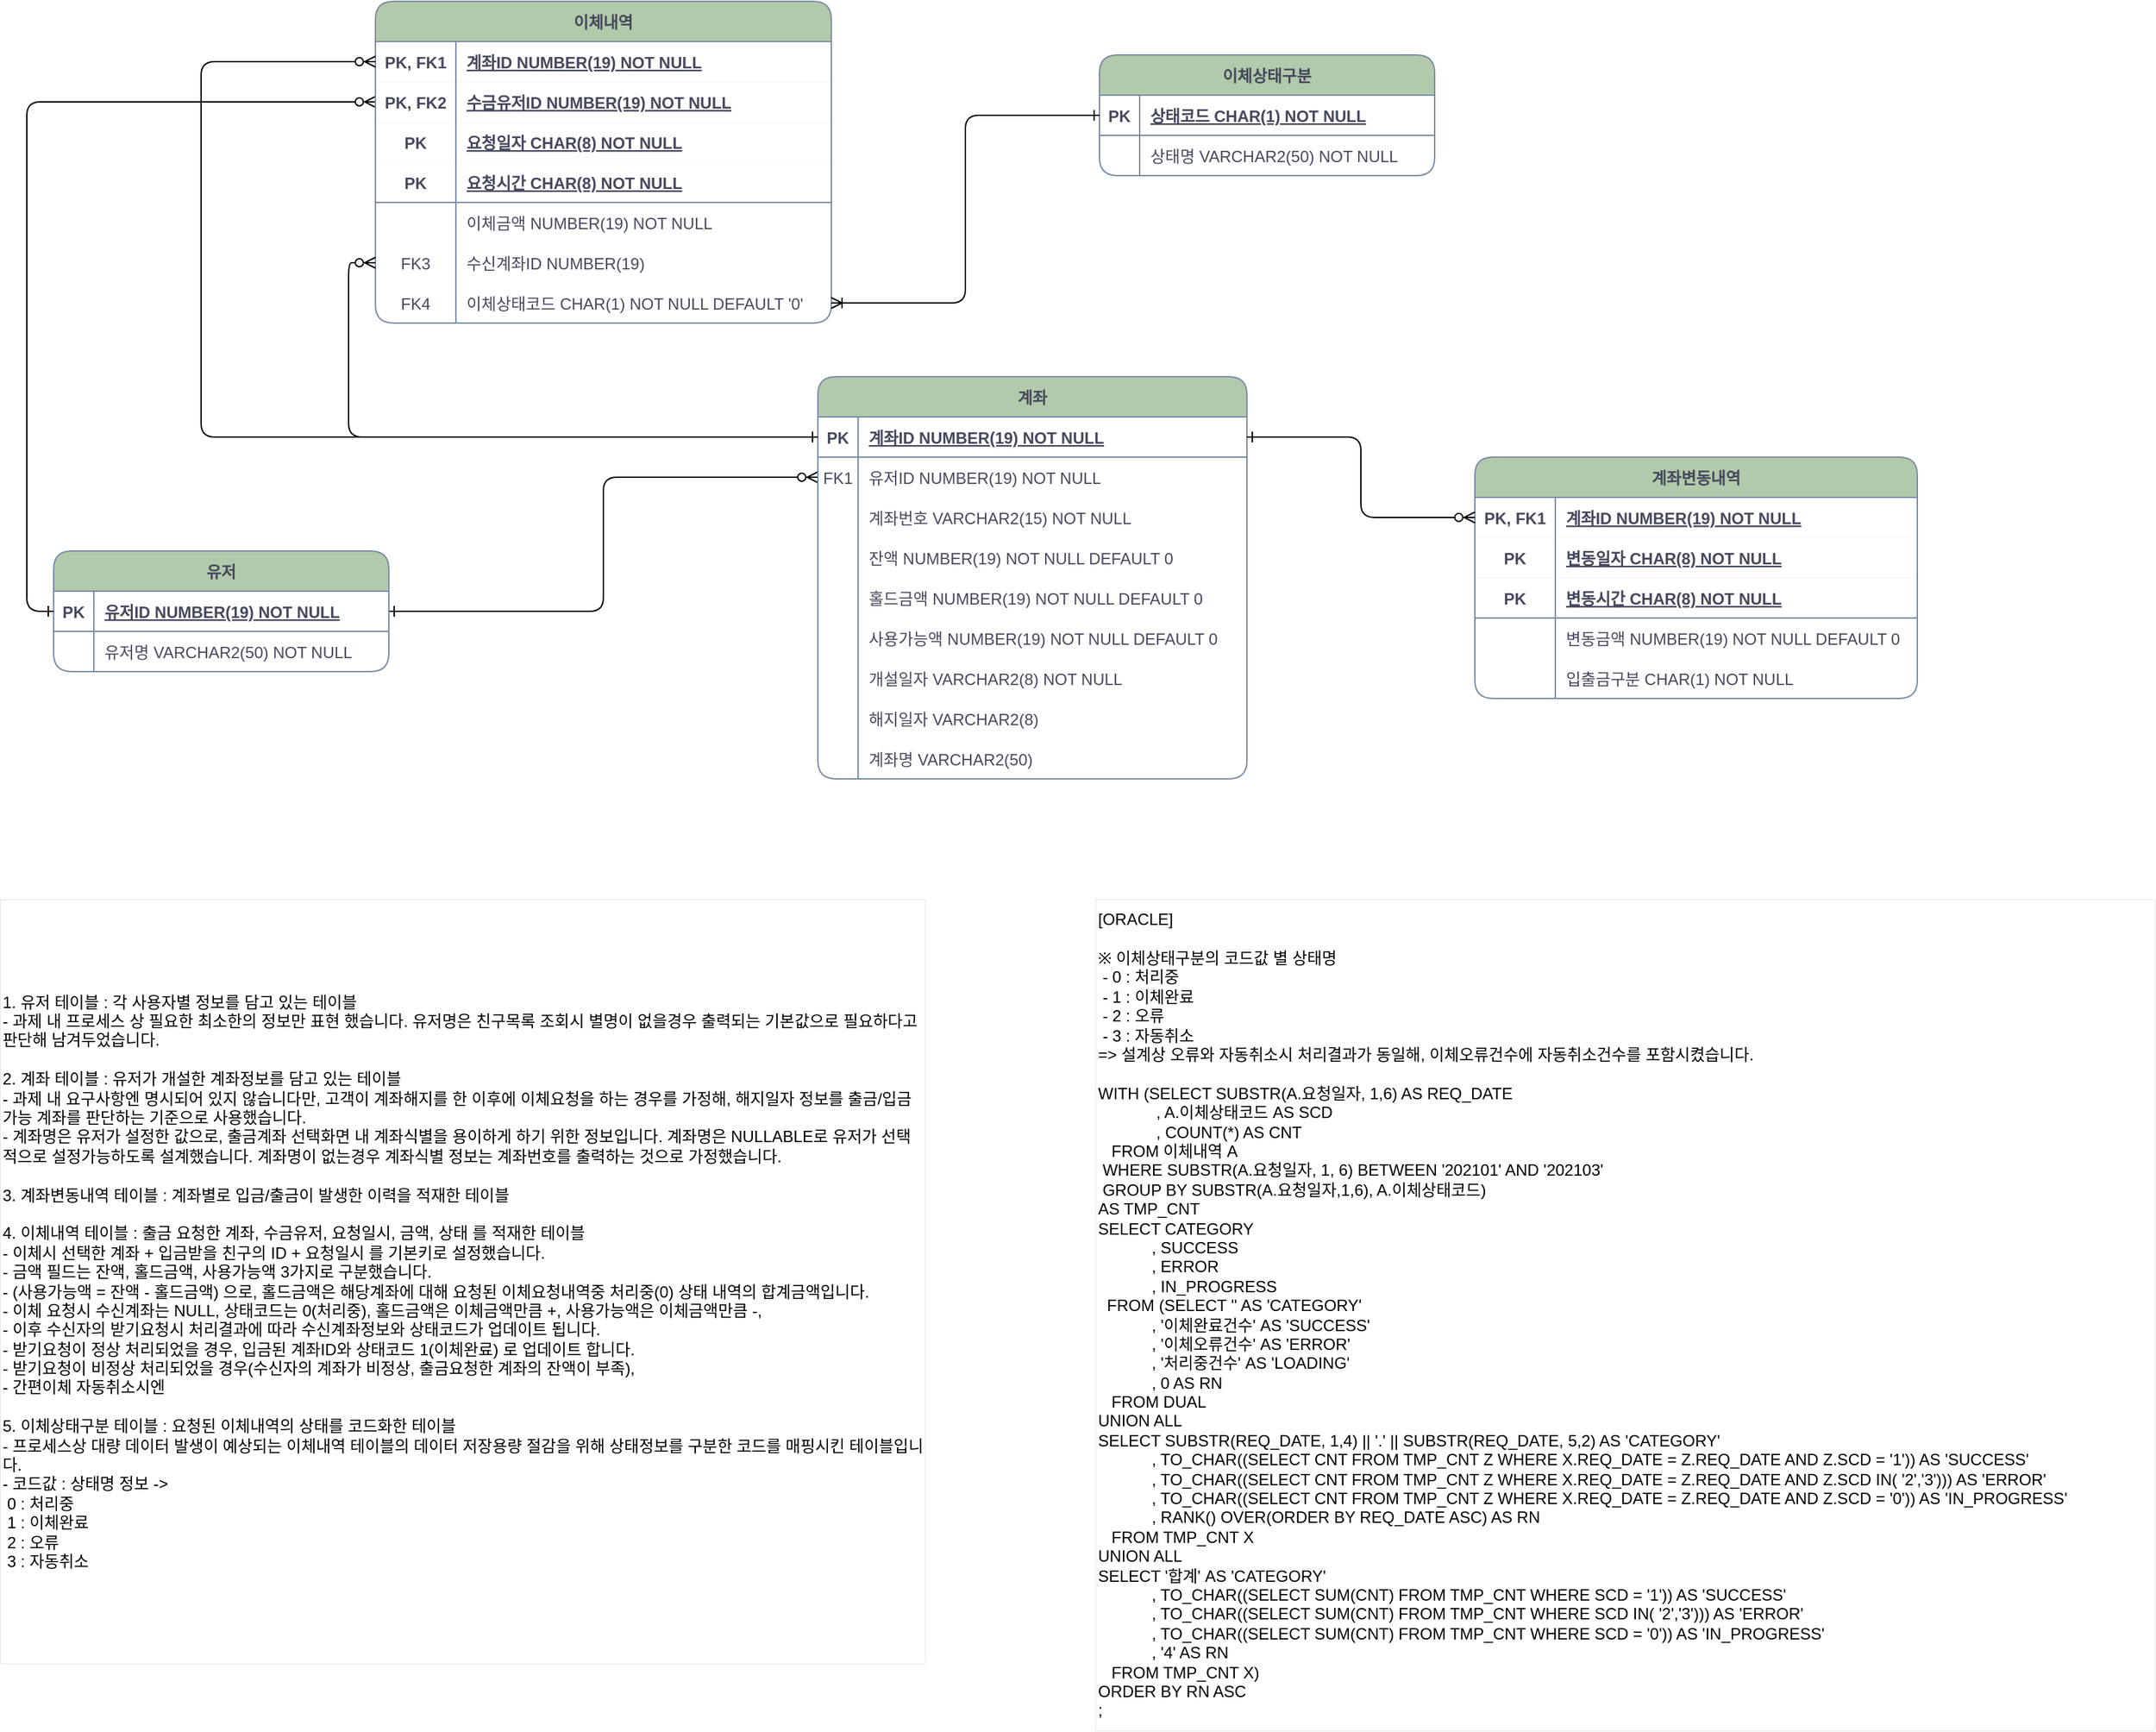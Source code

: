 <mxfile version="20.3.2" type="github">
  <diagram id="fa3uKgDcAQ5vD3YcXZxg" name="페이지-1">
    <mxGraphModel dx="2713" dy="935" grid="1" gridSize="10" guides="1" tooltips="1" connect="1" arrows="1" fold="1" page="1" pageScale="1" pageWidth="827" pageHeight="1169" math="0" shadow="0">
      <root>
        <mxCell id="0" />
        <mxCell id="1" parent="0" />
        <mxCell id="uAIWlrGeU-sTlZR1kj93-1" value="" style="edgeStyle=orthogonalEdgeStyle;endArrow=ERzeroToMany;startArrow=ERone;endFill=1;startFill=0;strokeColor=#000000;fontColor=#46495D;rounded=1;" edge="1" parent="1" source="uAIWlrGeU-sTlZR1kj93-45" target="uAIWlrGeU-sTlZR1kj93-7">
          <mxGeometry width="100" height="100" relative="1" as="geometry">
            <mxPoint x="340" y="720" as="sourcePoint" />
            <mxPoint x="440" y="620" as="targetPoint" />
          </mxGeometry>
        </mxCell>
        <mxCell id="uAIWlrGeU-sTlZR1kj93-2" value="" style="edgeStyle=entityRelationEdgeStyle;endArrow=ERone;startArrow=ERone;endFill=0;startFill=0;strokeColor=none;fontColor=#46495D;rounded=1;entryX=0;entryY=0.5;entryDx=0;entryDy=0;exitX=0;exitY=0.5;exitDx=0;exitDy=0;" edge="1" parent="1" source="uAIWlrGeU-sTlZR1kj93-45" target="uAIWlrGeU-sTlZR1kj93-26">
          <mxGeometry width="100" height="100" relative="1" as="geometry">
            <mxPoint x="400" y="180" as="sourcePoint" />
            <mxPoint x="460" y="205" as="targetPoint" />
          </mxGeometry>
        </mxCell>
        <mxCell id="uAIWlrGeU-sTlZR1kj93-3" value="계좌" style="shape=table;startSize=30;container=1;collapsible=1;childLayout=tableLayout;fixedRows=1;rowLines=0;fontStyle=1;align=center;resizeLast=1;fillColor=#B2C9AB;strokeColor=#788AA3;fontColor=#46495D;rounded=1;" vertex="1" parent="1">
          <mxGeometry x="-170" y="330" width="320" height="300" as="geometry" />
        </mxCell>
        <mxCell id="uAIWlrGeU-sTlZR1kj93-4" value="" style="shape=partialRectangle;collapsible=0;dropTarget=0;pointerEvents=0;fillColor=none;points=[[0,0.5],[1,0.5]];portConstraint=eastwest;top=0;left=0;right=0;bottom=1;strokeColor=#788AA3;fontColor=#46495D;rounded=1;" vertex="1" parent="uAIWlrGeU-sTlZR1kj93-3">
          <mxGeometry y="30" width="320" height="30" as="geometry" />
        </mxCell>
        <mxCell id="uAIWlrGeU-sTlZR1kj93-5" value="PK" style="shape=partialRectangle;overflow=hidden;connectable=0;fillColor=none;top=0;left=0;bottom=0;right=0;fontStyle=1;strokeColor=#788AA3;fontColor=#46495D;rounded=1;" vertex="1" parent="uAIWlrGeU-sTlZR1kj93-4">
          <mxGeometry width="30" height="30" as="geometry">
            <mxRectangle width="30" height="30" as="alternateBounds" />
          </mxGeometry>
        </mxCell>
        <mxCell id="uAIWlrGeU-sTlZR1kj93-6" value="계좌ID NUMBER(19) NOT NULL " style="shape=partialRectangle;overflow=hidden;connectable=0;fillColor=none;top=0;left=0;bottom=0;right=0;align=left;spacingLeft=6;fontStyle=5;strokeColor=#788AA3;fontColor=#46495D;rounded=1;" vertex="1" parent="uAIWlrGeU-sTlZR1kj93-4">
          <mxGeometry x="30" width="290" height="30" as="geometry">
            <mxRectangle width="290" height="30" as="alternateBounds" />
          </mxGeometry>
        </mxCell>
        <mxCell id="uAIWlrGeU-sTlZR1kj93-7" value="" style="shape=partialRectangle;collapsible=0;dropTarget=0;pointerEvents=0;fillColor=none;points=[[0,0.5],[1,0.5]];portConstraint=eastwest;top=0;left=0;right=0;bottom=0;strokeColor=#788AA3;fontColor=#46495D;rounded=1;" vertex="1" parent="uAIWlrGeU-sTlZR1kj93-3">
          <mxGeometry y="60" width="320" height="30" as="geometry" />
        </mxCell>
        <mxCell id="uAIWlrGeU-sTlZR1kj93-8" value="FK1" style="shape=partialRectangle;overflow=hidden;connectable=0;fillColor=none;top=0;left=0;bottom=0;right=0;strokeColor=#788AA3;fontColor=#46495D;rounded=1;" vertex="1" parent="uAIWlrGeU-sTlZR1kj93-7">
          <mxGeometry width="30" height="30" as="geometry">
            <mxRectangle width="30" height="30" as="alternateBounds" />
          </mxGeometry>
        </mxCell>
        <mxCell id="uAIWlrGeU-sTlZR1kj93-9" value="유저ID NUMBER(19) NOT NULL" style="shape=partialRectangle;overflow=hidden;connectable=0;fillColor=none;top=0;left=0;bottom=0;right=0;align=left;spacingLeft=6;strokeColor=#788AA3;fontColor=#46495D;rounded=1;" vertex="1" parent="uAIWlrGeU-sTlZR1kj93-7">
          <mxGeometry x="30" width="290" height="30" as="geometry">
            <mxRectangle width="290" height="30" as="alternateBounds" />
          </mxGeometry>
        </mxCell>
        <mxCell id="uAIWlrGeU-sTlZR1kj93-10" value="" style="shape=partialRectangle;collapsible=0;dropTarget=0;pointerEvents=0;fillColor=none;points=[[0,0.5],[1,0.5]];portConstraint=eastwest;top=0;left=0;right=0;bottom=0;strokeColor=#788AA3;fontColor=#46495D;rounded=1;" vertex="1" parent="uAIWlrGeU-sTlZR1kj93-3">
          <mxGeometry y="90" width="320" height="30" as="geometry" />
        </mxCell>
        <mxCell id="uAIWlrGeU-sTlZR1kj93-11" value="" style="shape=partialRectangle;overflow=hidden;connectable=0;fillColor=none;top=0;left=0;bottom=0;right=0;strokeColor=#788AA3;fontColor=#46495D;rounded=1;" vertex="1" parent="uAIWlrGeU-sTlZR1kj93-10">
          <mxGeometry width="30" height="30" as="geometry">
            <mxRectangle width="30" height="30" as="alternateBounds" />
          </mxGeometry>
        </mxCell>
        <mxCell id="uAIWlrGeU-sTlZR1kj93-12" value="계좌번호 VARCHAR2(15) NOT NULL" style="shape=partialRectangle;overflow=hidden;connectable=0;fillColor=none;top=0;left=0;bottom=0;right=0;align=left;spacingLeft=6;strokeColor=#788AA3;fontColor=#46495D;rounded=1;" vertex="1" parent="uAIWlrGeU-sTlZR1kj93-10">
          <mxGeometry x="30" width="290" height="30" as="geometry">
            <mxRectangle width="290" height="30" as="alternateBounds" />
          </mxGeometry>
        </mxCell>
        <mxCell id="uAIWlrGeU-sTlZR1kj93-13" value="" style="shape=partialRectangle;collapsible=0;dropTarget=0;pointerEvents=0;fillColor=none;points=[[0,0.5],[1,0.5]];portConstraint=eastwest;top=0;left=0;right=0;bottom=0;strokeColor=#788AA3;fontColor=#46495D;rounded=1;" vertex="1" parent="uAIWlrGeU-sTlZR1kj93-3">
          <mxGeometry y="120" width="320" height="30" as="geometry" />
        </mxCell>
        <mxCell id="uAIWlrGeU-sTlZR1kj93-14" value="" style="shape=partialRectangle;overflow=hidden;connectable=0;fillColor=none;top=0;left=0;bottom=0;right=0;strokeColor=#788AA3;fontColor=#46495D;rounded=1;" vertex="1" parent="uAIWlrGeU-sTlZR1kj93-13">
          <mxGeometry width="30" height="30" as="geometry">
            <mxRectangle width="30" height="30" as="alternateBounds" />
          </mxGeometry>
        </mxCell>
        <mxCell id="uAIWlrGeU-sTlZR1kj93-15" value="잔액 NUMBER(19) NOT NULL DEFAULT 0" style="shape=partialRectangle;overflow=hidden;connectable=0;fillColor=none;top=0;left=0;bottom=0;right=0;align=left;spacingLeft=6;strokeColor=#788AA3;fontColor=#46495D;rounded=1;" vertex="1" parent="uAIWlrGeU-sTlZR1kj93-13">
          <mxGeometry x="30" width="290" height="30" as="geometry">
            <mxRectangle width="290" height="30" as="alternateBounds" />
          </mxGeometry>
        </mxCell>
        <mxCell id="uAIWlrGeU-sTlZR1kj93-128" value="" style="shape=partialRectangle;collapsible=0;dropTarget=0;pointerEvents=0;fillColor=none;points=[[0,0.5],[1,0.5]];portConstraint=eastwest;top=0;left=0;right=0;bottom=0;strokeColor=#788AA3;fontColor=#46495D;rounded=1;" vertex="1" parent="uAIWlrGeU-sTlZR1kj93-3">
          <mxGeometry y="150" width="320" height="30" as="geometry" />
        </mxCell>
        <mxCell id="uAIWlrGeU-sTlZR1kj93-129" value="" style="shape=partialRectangle;overflow=hidden;connectable=0;fillColor=none;top=0;left=0;bottom=0;right=0;strokeColor=#788AA3;fontColor=#46495D;rounded=1;" vertex="1" parent="uAIWlrGeU-sTlZR1kj93-128">
          <mxGeometry width="30" height="30" as="geometry">
            <mxRectangle width="30" height="30" as="alternateBounds" />
          </mxGeometry>
        </mxCell>
        <mxCell id="uAIWlrGeU-sTlZR1kj93-130" value="홀드금액 NUMBER(19) NOT NULL DEFAULT 0" style="shape=partialRectangle;overflow=hidden;connectable=0;fillColor=none;top=0;left=0;bottom=0;right=0;align=left;spacingLeft=6;strokeColor=#788AA3;fontColor=#46495D;rounded=1;" vertex="1" parent="uAIWlrGeU-sTlZR1kj93-128">
          <mxGeometry x="30" width="290" height="30" as="geometry">
            <mxRectangle width="290" height="30" as="alternateBounds" />
          </mxGeometry>
        </mxCell>
        <mxCell id="uAIWlrGeU-sTlZR1kj93-131" value="" style="shape=partialRectangle;collapsible=0;dropTarget=0;pointerEvents=0;fillColor=none;points=[[0,0.5],[1,0.5]];portConstraint=eastwest;top=0;left=0;right=0;bottom=0;strokeColor=#788AA3;fontColor=#46495D;rounded=1;" vertex="1" parent="uAIWlrGeU-sTlZR1kj93-3">
          <mxGeometry y="180" width="320" height="30" as="geometry" />
        </mxCell>
        <mxCell id="uAIWlrGeU-sTlZR1kj93-132" value="" style="shape=partialRectangle;overflow=hidden;connectable=0;fillColor=none;top=0;left=0;bottom=0;right=0;strokeColor=#788AA3;fontColor=#46495D;rounded=1;" vertex="1" parent="uAIWlrGeU-sTlZR1kj93-131">
          <mxGeometry width="30" height="30" as="geometry">
            <mxRectangle width="30" height="30" as="alternateBounds" />
          </mxGeometry>
        </mxCell>
        <mxCell id="uAIWlrGeU-sTlZR1kj93-133" value="사용가능액 NUMBER(19) NOT NULL DEFAULT 0" style="shape=partialRectangle;overflow=hidden;connectable=0;fillColor=none;top=0;left=0;bottom=0;right=0;align=left;spacingLeft=6;strokeColor=#788AA3;fontColor=#46495D;rounded=1;" vertex="1" parent="uAIWlrGeU-sTlZR1kj93-131">
          <mxGeometry x="30" width="290" height="30" as="geometry">
            <mxRectangle width="290" height="30" as="alternateBounds" />
          </mxGeometry>
        </mxCell>
        <mxCell id="uAIWlrGeU-sTlZR1kj93-16" value="" style="shape=partialRectangle;collapsible=0;dropTarget=0;pointerEvents=0;fillColor=none;points=[[0,0.5],[1,0.5]];portConstraint=eastwest;top=0;left=0;right=0;bottom=0;strokeColor=#788AA3;fontColor=#46495D;rounded=1;" vertex="1" parent="uAIWlrGeU-sTlZR1kj93-3">
          <mxGeometry y="210" width="320" height="30" as="geometry" />
        </mxCell>
        <mxCell id="uAIWlrGeU-sTlZR1kj93-17" value="" style="shape=partialRectangle;overflow=hidden;connectable=0;fillColor=none;top=0;left=0;bottom=0;right=0;strokeColor=#788AA3;fontColor=#46495D;rounded=1;" vertex="1" parent="uAIWlrGeU-sTlZR1kj93-16">
          <mxGeometry width="30" height="30" as="geometry">
            <mxRectangle width="30" height="30" as="alternateBounds" />
          </mxGeometry>
        </mxCell>
        <mxCell id="uAIWlrGeU-sTlZR1kj93-18" value="개설일자 VARCHAR2(8) NOT NULL" style="shape=partialRectangle;overflow=hidden;connectable=0;fillColor=none;top=0;left=0;bottom=0;right=0;align=left;spacingLeft=6;strokeColor=#788AA3;fontColor=#46495D;rounded=1;" vertex="1" parent="uAIWlrGeU-sTlZR1kj93-16">
          <mxGeometry x="30" width="290" height="30" as="geometry">
            <mxRectangle width="290" height="30" as="alternateBounds" />
          </mxGeometry>
        </mxCell>
        <mxCell id="uAIWlrGeU-sTlZR1kj93-19" value="" style="shape=partialRectangle;collapsible=0;dropTarget=0;pointerEvents=0;fillColor=none;points=[[0,0.5],[1,0.5]];portConstraint=eastwest;top=0;left=0;right=0;bottom=0;strokeColor=#788AA3;fontColor=#46495D;rounded=1;" vertex="1" parent="uAIWlrGeU-sTlZR1kj93-3">
          <mxGeometry y="240" width="320" height="30" as="geometry" />
        </mxCell>
        <mxCell id="uAIWlrGeU-sTlZR1kj93-20" value="" style="shape=partialRectangle;overflow=hidden;connectable=0;fillColor=none;top=0;left=0;bottom=0;right=0;strokeColor=#788AA3;fontColor=#46495D;rounded=1;" vertex="1" parent="uAIWlrGeU-sTlZR1kj93-19">
          <mxGeometry width="30" height="30" as="geometry">
            <mxRectangle width="30" height="30" as="alternateBounds" />
          </mxGeometry>
        </mxCell>
        <mxCell id="uAIWlrGeU-sTlZR1kj93-21" value="해지일자 VARCHAR2(8)" style="shape=partialRectangle;overflow=hidden;connectable=0;fillColor=none;top=0;left=0;bottom=0;right=0;align=left;spacingLeft=6;strokeColor=#788AA3;fontColor=#46495D;rounded=1;" vertex="1" parent="uAIWlrGeU-sTlZR1kj93-19">
          <mxGeometry x="30" width="290" height="30" as="geometry">
            <mxRectangle width="290" height="30" as="alternateBounds" />
          </mxGeometry>
        </mxCell>
        <mxCell id="uAIWlrGeU-sTlZR1kj93-22" value="" style="shape=partialRectangle;collapsible=0;dropTarget=0;pointerEvents=0;fillColor=none;points=[[0,0.5],[1,0.5]];portConstraint=eastwest;top=0;left=0;right=0;bottom=0;strokeColor=#788AA3;fontColor=#46495D;rounded=1;" vertex="1" parent="uAIWlrGeU-sTlZR1kj93-3">
          <mxGeometry y="270" width="320" height="30" as="geometry" />
        </mxCell>
        <mxCell id="uAIWlrGeU-sTlZR1kj93-23" value="" style="shape=partialRectangle;overflow=hidden;connectable=0;fillColor=none;top=0;left=0;bottom=0;right=0;strokeColor=#788AA3;fontColor=#46495D;rounded=1;" vertex="1" parent="uAIWlrGeU-sTlZR1kj93-22">
          <mxGeometry width="30" height="30" as="geometry">
            <mxRectangle width="30" height="30" as="alternateBounds" />
          </mxGeometry>
        </mxCell>
        <mxCell id="uAIWlrGeU-sTlZR1kj93-24" value="계좌명 VARCHAR2(50)" style="shape=partialRectangle;overflow=hidden;connectable=0;fillColor=none;top=0;left=0;bottom=0;right=0;align=left;spacingLeft=6;strokeColor=#788AA3;fontColor=#46495D;rounded=1;" vertex="1" parent="uAIWlrGeU-sTlZR1kj93-22">
          <mxGeometry x="30" width="290" height="30" as="geometry">
            <mxRectangle width="290" height="30" as="alternateBounds" />
          </mxGeometry>
        </mxCell>
        <mxCell id="uAIWlrGeU-sTlZR1kj93-44" value="유저" style="shape=table;startSize=30;container=1;collapsible=1;childLayout=tableLayout;fixedRows=1;rowLines=0;fontStyle=1;align=center;resizeLast=1;fillColor=#B2C9AB;strokeColor=#788AA3;fontColor=#46495D;rounded=1;" vertex="1" parent="1">
          <mxGeometry x="-740" y="460" width="250" height="90" as="geometry" />
        </mxCell>
        <mxCell id="uAIWlrGeU-sTlZR1kj93-45" value="" style="shape=partialRectangle;collapsible=0;dropTarget=0;pointerEvents=0;fillColor=none;points=[[0,0.5],[1,0.5]];portConstraint=eastwest;top=0;left=0;right=0;bottom=1;strokeColor=#788AA3;fontColor=#46495D;rounded=1;" vertex="1" parent="uAIWlrGeU-sTlZR1kj93-44">
          <mxGeometry y="30" width="250" height="30" as="geometry" />
        </mxCell>
        <mxCell id="uAIWlrGeU-sTlZR1kj93-46" value="PK" style="shape=partialRectangle;overflow=hidden;connectable=0;fillColor=none;top=0;left=0;bottom=0;right=0;fontStyle=1;strokeColor=#788AA3;fontColor=#46495D;rounded=1;" vertex="1" parent="uAIWlrGeU-sTlZR1kj93-45">
          <mxGeometry width="30" height="30" as="geometry">
            <mxRectangle width="30" height="30" as="alternateBounds" />
          </mxGeometry>
        </mxCell>
        <mxCell id="uAIWlrGeU-sTlZR1kj93-47" value="유저ID NUMBER(19) NOT NULL " style="shape=partialRectangle;overflow=hidden;connectable=0;fillColor=none;top=0;left=0;bottom=0;right=0;align=left;spacingLeft=6;fontStyle=5;strokeColor=#788AA3;fontColor=#46495D;rounded=1;" vertex="1" parent="uAIWlrGeU-sTlZR1kj93-45">
          <mxGeometry x="30" width="220" height="30" as="geometry">
            <mxRectangle width="220" height="30" as="alternateBounds" />
          </mxGeometry>
        </mxCell>
        <mxCell id="uAIWlrGeU-sTlZR1kj93-48" value="" style="shape=partialRectangle;collapsible=0;dropTarget=0;pointerEvents=0;fillColor=none;points=[[0,0.5],[1,0.5]];portConstraint=eastwest;top=0;left=0;right=0;bottom=0;strokeColor=#788AA3;fontColor=#46495D;rounded=1;" vertex="1" parent="uAIWlrGeU-sTlZR1kj93-44">
          <mxGeometry y="60" width="250" height="30" as="geometry" />
        </mxCell>
        <mxCell id="uAIWlrGeU-sTlZR1kj93-49" value="" style="shape=partialRectangle;overflow=hidden;connectable=0;fillColor=none;top=0;left=0;bottom=0;right=0;strokeColor=#788AA3;fontColor=#46495D;rounded=1;" vertex="1" parent="uAIWlrGeU-sTlZR1kj93-48">
          <mxGeometry width="30" height="30" as="geometry">
            <mxRectangle width="30" height="30" as="alternateBounds" />
          </mxGeometry>
        </mxCell>
        <mxCell id="uAIWlrGeU-sTlZR1kj93-50" value="유저명 VARCHAR2(50) NOT NULL" style="shape=partialRectangle;overflow=hidden;connectable=0;fillColor=none;top=0;left=0;bottom=0;right=0;align=left;spacingLeft=6;strokeColor=#788AA3;fontColor=#46495D;rounded=1;" vertex="1" parent="uAIWlrGeU-sTlZR1kj93-48">
          <mxGeometry x="30" width="220" height="30" as="geometry">
            <mxRectangle width="220" height="30" as="alternateBounds" />
          </mxGeometry>
        </mxCell>
        <mxCell id="uAIWlrGeU-sTlZR1kj93-51" style="edgeStyle=orthogonalEdgeStyle;rounded=1;orthogonalLoop=1;jettySize=auto;html=1;exitX=0;exitY=0.5;exitDx=0;exitDy=0;entryX=0;entryY=0.5;entryDx=0;entryDy=0;fontSize=12;endArrow=ERzeroToMany;endFill=0;startArrow=ERone;startFill=0;strokeColor=#000000;" edge="1" parent="1" source="uAIWlrGeU-sTlZR1kj93-45" target="uAIWlrGeU-sTlZR1kj93-29">
          <mxGeometry relative="1" as="geometry" />
        </mxCell>
        <mxCell id="uAIWlrGeU-sTlZR1kj93-25" value="이체내역" style="shape=table;startSize=30;container=1;collapsible=1;childLayout=tableLayout;fixedRows=1;rowLines=0;fontStyle=1;align=center;resizeLast=1;fillColor=#B2C9AB;strokeColor=#788AA3;fontColor=#46495D;rounded=1;" vertex="1" parent="1">
          <mxGeometry x="-500" y="50" width="340" height="240" as="geometry" />
        </mxCell>
        <mxCell id="uAIWlrGeU-sTlZR1kj93-26" value="" style="shape=partialRectangle;collapsible=0;dropTarget=0;pointerEvents=0;fillColor=none;points=[[0,0.5],[1,0.5]];portConstraint=eastwest;top=0;left=0;right=0;bottom=1;strokeColor=#788AA3;fontColor=#46495D;rounded=1;strokeWidth=0;" vertex="1" parent="uAIWlrGeU-sTlZR1kj93-25">
          <mxGeometry y="30" width="340" height="30" as="geometry" />
        </mxCell>
        <mxCell id="uAIWlrGeU-sTlZR1kj93-27" value="PK, FK1" style="shape=partialRectangle;overflow=hidden;connectable=0;fillColor=none;top=0;left=0;bottom=0;right=0;fontStyle=1;strokeColor=#788AA3;fontColor=#46495D;rounded=1;" vertex="1" parent="uAIWlrGeU-sTlZR1kj93-26">
          <mxGeometry width="60" height="30" as="geometry">
            <mxRectangle width="60" height="30" as="alternateBounds" />
          </mxGeometry>
        </mxCell>
        <mxCell id="uAIWlrGeU-sTlZR1kj93-28" value="계좌ID NUMBER(19) NOT NULL" style="shape=partialRectangle;overflow=hidden;connectable=0;fillColor=none;top=0;left=0;bottom=0;right=0;align=left;spacingLeft=6;fontStyle=5;strokeColor=#788AA3;fontColor=#46495D;rounded=1;flipH=0;flipV=1;" vertex="1" parent="uAIWlrGeU-sTlZR1kj93-26">
          <mxGeometry x="60" width="280" height="30" as="geometry">
            <mxRectangle width="280" height="30" as="alternateBounds" />
          </mxGeometry>
        </mxCell>
        <mxCell id="uAIWlrGeU-sTlZR1kj93-29" value="" style="shape=partialRectangle;collapsible=0;dropTarget=0;pointerEvents=0;fillColor=none;points=[[0,0.5],[1,0.5]];portConstraint=eastwest;top=0;left=0;right=0;bottom=1;strokeColor=#788AA3;fontColor=#46495D;rounded=1;strokeWidth=0;" vertex="1" parent="uAIWlrGeU-sTlZR1kj93-25">
          <mxGeometry y="60" width="340" height="30" as="geometry" />
        </mxCell>
        <mxCell id="uAIWlrGeU-sTlZR1kj93-30" value="PK, FK2" style="shape=partialRectangle;overflow=hidden;connectable=0;fillColor=none;top=0;left=0;bottom=0;right=0;fontStyle=1;strokeColor=#788AA3;fontColor=#46495D;rounded=1;" vertex="1" parent="uAIWlrGeU-sTlZR1kj93-29">
          <mxGeometry width="60" height="30" as="geometry">
            <mxRectangle width="60" height="30" as="alternateBounds" />
          </mxGeometry>
        </mxCell>
        <mxCell id="uAIWlrGeU-sTlZR1kj93-31" value="수금유저ID NUMBER(19) NOT NULL" style="shape=partialRectangle;overflow=hidden;connectable=0;fillColor=none;top=0;left=0;bottom=0;right=0;align=left;spacingLeft=6;fontStyle=5;strokeColor=#788AA3;fontColor=#46495D;rounded=1;flipH=0;flipV=1;" vertex="1" parent="uAIWlrGeU-sTlZR1kj93-29">
          <mxGeometry x="60" width="280" height="30" as="geometry">
            <mxRectangle width="280" height="30" as="alternateBounds" />
          </mxGeometry>
        </mxCell>
        <mxCell id="uAIWlrGeU-sTlZR1kj93-32" value="" style="shape=partialRectangle;collapsible=0;dropTarget=0;pointerEvents=0;fillColor=none;points=[[0,0.5],[1,0.5]];portConstraint=eastwest;top=0;left=0;right=0;bottom=1;strokeColor=#788AA3;fontColor=#46495D;rounded=1;strokeWidth=0;" vertex="1" parent="uAIWlrGeU-sTlZR1kj93-25">
          <mxGeometry y="90" width="340" height="30" as="geometry" />
        </mxCell>
        <mxCell id="uAIWlrGeU-sTlZR1kj93-33" value="PK" style="shape=partialRectangle;overflow=hidden;connectable=0;fillColor=none;top=0;left=0;bottom=0;right=0;fontStyle=1;strokeColor=#788AA3;fontColor=#46495D;rounded=1;" vertex="1" parent="uAIWlrGeU-sTlZR1kj93-32">
          <mxGeometry width="60" height="30" as="geometry">
            <mxRectangle width="60" height="30" as="alternateBounds" />
          </mxGeometry>
        </mxCell>
        <mxCell id="uAIWlrGeU-sTlZR1kj93-34" value="요청일자 CHAR(8) NOT NULL" style="shape=partialRectangle;overflow=hidden;connectable=0;fillColor=none;top=0;left=0;bottom=0;right=0;align=left;spacingLeft=6;fontStyle=5;strokeColor=#788AA3;fontColor=#46495D;rounded=1;" vertex="1" parent="uAIWlrGeU-sTlZR1kj93-32">
          <mxGeometry x="60" width="280" height="30" as="geometry">
            <mxRectangle width="280" height="30" as="alternateBounds" />
          </mxGeometry>
        </mxCell>
        <mxCell id="uAIWlrGeU-sTlZR1kj93-35" value="" style="shape=partialRectangle;collapsible=0;dropTarget=0;pointerEvents=0;fillColor=none;points=[[0,0.5],[1,0.5]];portConstraint=eastwest;top=0;left=0;right=0;bottom=1;strokeColor=#788AA3;fontColor=#46495D;rounded=1;" vertex="1" parent="uAIWlrGeU-sTlZR1kj93-25">
          <mxGeometry y="120" width="340" height="30" as="geometry" />
        </mxCell>
        <mxCell id="uAIWlrGeU-sTlZR1kj93-36" value="PK" style="shape=partialRectangle;overflow=hidden;connectable=0;fillColor=none;top=0;left=0;bottom=0;right=0;fontStyle=1;strokeColor=#788AA3;fontColor=#46495D;rounded=1;" vertex="1" parent="uAIWlrGeU-sTlZR1kj93-35">
          <mxGeometry width="60" height="30" as="geometry">
            <mxRectangle width="60" height="30" as="alternateBounds" />
          </mxGeometry>
        </mxCell>
        <mxCell id="uAIWlrGeU-sTlZR1kj93-37" value="요청시간 CHAR(8) NOT NULL" style="shape=partialRectangle;overflow=hidden;connectable=0;fillColor=none;top=0;left=0;bottom=0;right=0;align=left;spacingLeft=6;fontStyle=5;strokeColor=#788AA3;fontColor=#46495D;rounded=1;" vertex="1" parent="uAIWlrGeU-sTlZR1kj93-35">
          <mxGeometry x="60" width="280" height="30" as="geometry">
            <mxRectangle width="280" height="30" as="alternateBounds" />
          </mxGeometry>
        </mxCell>
        <mxCell id="uAIWlrGeU-sTlZR1kj93-41" value="" style="shape=partialRectangle;collapsible=0;dropTarget=0;pointerEvents=0;fillColor=none;points=[[0,0.5],[1,0.5]];portConstraint=eastwest;top=0;left=0;right=0;bottom=0;strokeColor=#788AA3;fontColor=#46495D;rounded=1;" vertex="1" parent="uAIWlrGeU-sTlZR1kj93-25">
          <mxGeometry y="150" width="340" height="30" as="geometry" />
        </mxCell>
        <mxCell id="uAIWlrGeU-sTlZR1kj93-42" value="" style="shape=partialRectangle;overflow=hidden;connectable=0;fillColor=none;top=0;left=0;bottom=0;right=0;strokeColor=#788AA3;fontColor=#46495D;rounded=1;" vertex="1" parent="uAIWlrGeU-sTlZR1kj93-41">
          <mxGeometry width="60" height="30" as="geometry">
            <mxRectangle width="60" height="30" as="alternateBounds" />
          </mxGeometry>
        </mxCell>
        <mxCell id="uAIWlrGeU-sTlZR1kj93-43" value="이체금액 NUMBER(19) NOT NULL" style="shape=partialRectangle;overflow=hidden;connectable=0;fillColor=none;top=0;left=0;bottom=0;right=0;align=left;spacingLeft=6;strokeColor=#788AA3;fontColor=#46495D;rounded=1;" vertex="1" parent="uAIWlrGeU-sTlZR1kj93-41">
          <mxGeometry x="60" width="280" height="30" as="geometry">
            <mxRectangle width="280" height="30" as="alternateBounds" />
          </mxGeometry>
        </mxCell>
        <mxCell id="uAIWlrGeU-sTlZR1kj93-121" value="" style="shape=partialRectangle;collapsible=0;dropTarget=0;pointerEvents=0;fillColor=none;points=[[0,0.5],[1,0.5]];portConstraint=eastwest;top=0;left=0;right=0;bottom=0;strokeColor=#788AA3;fontColor=#46495D;rounded=1;" vertex="1" parent="uAIWlrGeU-sTlZR1kj93-25">
          <mxGeometry y="180" width="340" height="30" as="geometry" />
        </mxCell>
        <mxCell id="uAIWlrGeU-sTlZR1kj93-122" value="FK3" style="shape=partialRectangle;overflow=hidden;connectable=0;fillColor=none;top=0;left=0;bottom=0;right=0;strokeColor=#788AA3;fontColor=#46495D;rounded=1;" vertex="1" parent="uAIWlrGeU-sTlZR1kj93-121">
          <mxGeometry width="60" height="30" as="geometry">
            <mxRectangle width="60" height="30" as="alternateBounds" />
          </mxGeometry>
        </mxCell>
        <mxCell id="uAIWlrGeU-sTlZR1kj93-123" value="수신계좌ID NUMBER(19)" style="shape=partialRectangle;overflow=hidden;connectable=0;fillColor=none;top=0;left=0;bottom=0;right=0;align=left;spacingLeft=6;strokeColor=#788AA3;fontColor=#46495D;rounded=1;" vertex="1" parent="uAIWlrGeU-sTlZR1kj93-121">
          <mxGeometry x="60" width="280" height="30" as="geometry">
            <mxRectangle width="280" height="30" as="alternateBounds" />
          </mxGeometry>
        </mxCell>
        <mxCell id="uAIWlrGeU-sTlZR1kj93-38" value="" style="shape=partialRectangle;collapsible=0;dropTarget=0;pointerEvents=0;fillColor=none;points=[[0,0.5],[1,0.5]];portConstraint=eastwest;top=0;left=0;right=0;bottom=0;strokeColor=#788AA3;fontColor=#46495D;rounded=1;" vertex="1" parent="uAIWlrGeU-sTlZR1kj93-25">
          <mxGeometry y="210" width="340" height="30" as="geometry" />
        </mxCell>
        <mxCell id="uAIWlrGeU-sTlZR1kj93-39" value="FK4" style="shape=partialRectangle;overflow=hidden;connectable=0;fillColor=none;top=0;left=0;bottom=0;right=0;strokeColor=#788AA3;fontColor=#46495D;rounded=1;" vertex="1" parent="uAIWlrGeU-sTlZR1kj93-38">
          <mxGeometry width="60" height="30" as="geometry">
            <mxRectangle width="60" height="30" as="alternateBounds" />
          </mxGeometry>
        </mxCell>
        <mxCell id="uAIWlrGeU-sTlZR1kj93-40" value="이체상태코드 CHAR(1) NOT NULL DEFAULT &#39;0&#39;" style="shape=partialRectangle;overflow=hidden;connectable=0;fillColor=none;top=0;left=0;bottom=0;right=0;align=left;spacingLeft=6;strokeColor=#788AA3;fontColor=#46495D;rounded=1;" vertex="1" parent="uAIWlrGeU-sTlZR1kj93-38">
          <mxGeometry x="60" width="280" height="30" as="geometry">
            <mxRectangle width="280" height="30" as="alternateBounds" />
          </mxGeometry>
        </mxCell>
        <mxCell id="uAIWlrGeU-sTlZR1kj93-78" value="계좌변동내역" style="shape=table;startSize=30;container=1;collapsible=1;childLayout=tableLayout;fixedRows=1;rowLines=0;fontStyle=1;align=center;resizeLast=1;fillColor=#B2C9AB;strokeColor=#788AA3;fontColor=#46495D;rounded=1;" vertex="1" parent="1">
          <mxGeometry x="320" y="390" width="330" height="180" as="geometry" />
        </mxCell>
        <mxCell id="uAIWlrGeU-sTlZR1kj93-79" value="" style="shape=partialRectangle;collapsible=0;dropTarget=0;pointerEvents=0;fillColor=none;points=[[0,0.5],[1,0.5]];portConstraint=eastwest;top=0;left=0;right=0;bottom=1;strokeColor=#788AA3;fontColor=#46495D;rounded=1;strokeWidth=0;" vertex="1" parent="uAIWlrGeU-sTlZR1kj93-78">
          <mxGeometry y="30" width="330" height="30" as="geometry" />
        </mxCell>
        <mxCell id="uAIWlrGeU-sTlZR1kj93-80" value="PK, FK1" style="shape=partialRectangle;overflow=hidden;connectable=0;fillColor=none;top=0;left=0;bottom=0;right=0;fontStyle=1;strokeColor=#788AA3;fontColor=#46495D;rounded=1;" vertex="1" parent="uAIWlrGeU-sTlZR1kj93-79">
          <mxGeometry width="60" height="30" as="geometry">
            <mxRectangle width="60" height="30" as="alternateBounds" />
          </mxGeometry>
        </mxCell>
        <mxCell id="uAIWlrGeU-sTlZR1kj93-81" value="계좌ID NUMBER(19) NOT NULL " style="shape=partialRectangle;overflow=hidden;connectable=0;fillColor=none;top=0;left=0;bottom=0;right=0;align=left;spacingLeft=6;fontStyle=5;strokeColor=#788AA3;fontColor=#46495D;rounded=1;" vertex="1" parent="uAIWlrGeU-sTlZR1kj93-79">
          <mxGeometry x="60" width="270" height="30" as="geometry">
            <mxRectangle width="270" height="30" as="alternateBounds" />
          </mxGeometry>
        </mxCell>
        <mxCell id="uAIWlrGeU-sTlZR1kj93-100" value="" style="shape=partialRectangle;collapsible=0;dropTarget=0;pointerEvents=0;fillColor=none;points=[[0,0.5],[1,0.5]];portConstraint=eastwest;top=0;left=0;right=0;bottom=1;strokeColor=#788AA3;fontColor=#46495D;rounded=1;strokeWidth=0;" vertex="1" parent="uAIWlrGeU-sTlZR1kj93-78">
          <mxGeometry y="60" width="330" height="30" as="geometry" />
        </mxCell>
        <mxCell id="uAIWlrGeU-sTlZR1kj93-101" value="PK" style="shape=partialRectangle;overflow=hidden;connectable=0;fillColor=none;top=0;left=0;bottom=0;right=0;fontStyle=1;strokeColor=#788AA3;fontColor=#46495D;rounded=1;" vertex="1" parent="uAIWlrGeU-sTlZR1kj93-100">
          <mxGeometry width="60" height="30" as="geometry">
            <mxRectangle width="60" height="30" as="alternateBounds" />
          </mxGeometry>
        </mxCell>
        <mxCell id="uAIWlrGeU-sTlZR1kj93-102" value="변동일자 CHAR(8) NOT NULL " style="shape=partialRectangle;overflow=hidden;connectable=0;fillColor=none;top=0;left=0;bottom=0;right=0;align=left;spacingLeft=6;fontStyle=5;strokeColor=#788AA3;fontColor=#46495D;rounded=1;" vertex="1" parent="uAIWlrGeU-sTlZR1kj93-100">
          <mxGeometry x="60" width="270" height="30" as="geometry">
            <mxRectangle width="270" height="30" as="alternateBounds" />
          </mxGeometry>
        </mxCell>
        <mxCell id="uAIWlrGeU-sTlZR1kj93-104" value="" style="shape=partialRectangle;collapsible=0;dropTarget=0;pointerEvents=0;fillColor=none;points=[[0,0.5],[1,0.5]];portConstraint=eastwest;top=0;left=0;right=0;bottom=1;strokeColor=#788AA3;fontColor=#46495D;rounded=1;" vertex="1" parent="uAIWlrGeU-sTlZR1kj93-78">
          <mxGeometry y="90" width="330" height="30" as="geometry" />
        </mxCell>
        <mxCell id="uAIWlrGeU-sTlZR1kj93-105" value="PK" style="shape=partialRectangle;overflow=hidden;connectable=0;fillColor=none;top=0;left=0;bottom=0;right=0;fontStyle=1;strokeColor=#788AA3;fontColor=#46495D;rounded=1;" vertex="1" parent="uAIWlrGeU-sTlZR1kj93-104">
          <mxGeometry width="60" height="30" as="geometry">
            <mxRectangle width="60" height="30" as="alternateBounds" />
          </mxGeometry>
        </mxCell>
        <mxCell id="uAIWlrGeU-sTlZR1kj93-106" value="변동시간 CHAR(8) NOT NULL " style="shape=partialRectangle;overflow=hidden;connectable=0;fillColor=none;top=0;left=0;bottom=0;right=0;align=left;spacingLeft=6;fontStyle=5;strokeColor=#788AA3;fontColor=#46495D;rounded=1;" vertex="1" parent="uAIWlrGeU-sTlZR1kj93-104">
          <mxGeometry x="60" width="270" height="30" as="geometry">
            <mxRectangle width="270" height="30" as="alternateBounds" />
          </mxGeometry>
        </mxCell>
        <mxCell id="uAIWlrGeU-sTlZR1kj93-82" value="" style="shape=partialRectangle;collapsible=0;dropTarget=0;pointerEvents=0;fillColor=none;points=[[0,0.5],[1,0.5]];portConstraint=eastwest;top=0;left=0;right=0;bottom=0;strokeColor=#788AA3;fontColor=#46495D;rounded=1;" vertex="1" parent="uAIWlrGeU-sTlZR1kj93-78">
          <mxGeometry y="120" width="330" height="30" as="geometry" />
        </mxCell>
        <mxCell id="uAIWlrGeU-sTlZR1kj93-83" value="" style="shape=partialRectangle;overflow=hidden;connectable=0;fillColor=none;top=0;left=0;bottom=0;right=0;strokeColor=#788AA3;fontColor=#46495D;rounded=1;" vertex="1" parent="uAIWlrGeU-sTlZR1kj93-82">
          <mxGeometry width="60" height="30" as="geometry">
            <mxRectangle width="60" height="30" as="alternateBounds" />
          </mxGeometry>
        </mxCell>
        <mxCell id="uAIWlrGeU-sTlZR1kj93-84" value="변동금액 NUMBER(19) NOT NULL DEFAULT 0" style="shape=partialRectangle;overflow=hidden;connectable=0;fillColor=none;top=0;left=0;bottom=0;right=0;align=left;spacingLeft=6;strokeColor=#788AA3;fontColor=#46495D;rounded=1;" vertex="1" parent="uAIWlrGeU-sTlZR1kj93-82">
          <mxGeometry x="60" width="270" height="30" as="geometry">
            <mxRectangle width="270" height="30" as="alternateBounds" />
          </mxGeometry>
        </mxCell>
        <mxCell id="uAIWlrGeU-sTlZR1kj93-85" value="" style="shape=partialRectangle;collapsible=0;dropTarget=0;pointerEvents=0;fillColor=none;points=[[0,0.5],[1,0.5]];portConstraint=eastwest;top=0;left=0;right=0;bottom=0;strokeColor=#788AA3;fontColor=#46495D;rounded=1;" vertex="1" parent="uAIWlrGeU-sTlZR1kj93-78">
          <mxGeometry y="150" width="330" height="30" as="geometry" />
        </mxCell>
        <mxCell id="uAIWlrGeU-sTlZR1kj93-86" value="" style="shape=partialRectangle;overflow=hidden;connectable=0;fillColor=none;top=0;left=0;bottom=0;right=0;strokeColor=#788AA3;fontColor=#46495D;rounded=1;" vertex="1" parent="uAIWlrGeU-sTlZR1kj93-85">
          <mxGeometry width="60" height="30" as="geometry">
            <mxRectangle width="60" height="30" as="alternateBounds" />
          </mxGeometry>
        </mxCell>
        <mxCell id="uAIWlrGeU-sTlZR1kj93-87" value="입출금구분 CHAR(1) NOT NULL" style="shape=partialRectangle;overflow=hidden;connectable=0;fillColor=none;top=0;left=0;bottom=0;right=0;align=left;spacingLeft=6;strokeColor=#788AA3;fontColor=#46495D;rounded=1;" vertex="1" parent="uAIWlrGeU-sTlZR1kj93-85">
          <mxGeometry x="60" width="270" height="30" as="geometry">
            <mxRectangle width="270" height="30" as="alternateBounds" />
          </mxGeometry>
        </mxCell>
        <mxCell id="uAIWlrGeU-sTlZR1kj93-103" style="edgeStyle=orthogonalEdgeStyle;rounded=1;orthogonalLoop=1;jettySize=auto;html=1;entryX=0;entryY=0.5;entryDx=0;entryDy=0;startArrow=ERone;startFill=0;endArrow=ERzeroToMany;endFill=0;" edge="1" parent="1" source="uAIWlrGeU-sTlZR1kj93-4" target="uAIWlrGeU-sTlZR1kj93-79">
          <mxGeometry relative="1" as="geometry" />
        </mxCell>
        <mxCell id="uAIWlrGeU-sTlZR1kj93-52" style="edgeStyle=orthogonalEdgeStyle;rounded=1;orthogonalLoop=1;jettySize=auto;html=1;exitX=0;exitY=0.5;exitDx=0;exitDy=0;entryX=0;entryY=0.5;entryDx=0;entryDy=0;strokeColor=#000000;fontSize=12;startArrow=ERone;startFill=0;endArrow=ERzeroToMany;endFill=0;" edge="1" parent="1" source="uAIWlrGeU-sTlZR1kj93-4" target="uAIWlrGeU-sTlZR1kj93-26">
          <mxGeometry relative="1" as="geometry">
            <Array as="points">
              <mxPoint x="-630" y="375" />
              <mxPoint x="-630" y="95" />
            </Array>
          </mxGeometry>
        </mxCell>
        <mxCell id="uAIWlrGeU-sTlZR1kj93-114" style="edgeStyle=none;orthogonalLoop=1;jettySize=auto;html=1;exitX=0;exitY=0.5;exitDx=0;exitDy=0;entryX=0;entryY=0.5;entryDx=0;entryDy=0;startArrow=ERone;startFill=0;endArrow=ERzeroToOne;endFill=0;rounded=1;strokeColor=none;" edge="1" parent="1" source="uAIWlrGeU-sTlZR1kj93-107" target="uAIWlrGeU-sTlZR1kj93-41">
          <mxGeometry relative="1" as="geometry" />
        </mxCell>
        <mxCell id="uAIWlrGeU-sTlZR1kj93-107" value="이체상태구분" style="shape=table;startSize=30;container=1;collapsible=1;childLayout=tableLayout;fixedRows=1;rowLines=0;fontStyle=1;align=center;resizeLast=1;fillColor=#B2C9AB;strokeColor=#788AA3;fontColor=#46495D;rounded=1;" vertex="1" parent="1">
          <mxGeometry x="40" y="90" width="250" height="90" as="geometry" />
        </mxCell>
        <mxCell id="uAIWlrGeU-sTlZR1kj93-108" value="" style="shape=partialRectangle;collapsible=0;dropTarget=0;pointerEvents=0;fillColor=none;points=[[0,0.5],[1,0.5]];portConstraint=eastwest;top=0;left=0;right=0;bottom=1;strokeColor=#788AA3;fontColor=#46495D;rounded=1;" vertex="1" parent="uAIWlrGeU-sTlZR1kj93-107">
          <mxGeometry y="30" width="250" height="30" as="geometry" />
        </mxCell>
        <mxCell id="uAIWlrGeU-sTlZR1kj93-109" value="PK" style="shape=partialRectangle;overflow=hidden;connectable=0;fillColor=none;top=0;left=0;bottom=0;right=0;fontStyle=1;strokeColor=#788AA3;fontColor=#46495D;rounded=1;" vertex="1" parent="uAIWlrGeU-sTlZR1kj93-108">
          <mxGeometry width="30" height="30" as="geometry">
            <mxRectangle width="30" height="30" as="alternateBounds" />
          </mxGeometry>
        </mxCell>
        <mxCell id="uAIWlrGeU-sTlZR1kj93-110" value="상태코드 CHAR(1) NOT NULL " style="shape=partialRectangle;overflow=hidden;connectable=0;fillColor=none;top=0;left=0;bottom=0;right=0;align=left;spacingLeft=6;fontStyle=5;strokeColor=#788AA3;fontColor=#46495D;rounded=1;" vertex="1" parent="uAIWlrGeU-sTlZR1kj93-108">
          <mxGeometry x="30" width="220" height="30" as="geometry">
            <mxRectangle width="220" height="30" as="alternateBounds" />
          </mxGeometry>
        </mxCell>
        <mxCell id="uAIWlrGeU-sTlZR1kj93-111" value="" style="shape=partialRectangle;collapsible=0;dropTarget=0;pointerEvents=0;fillColor=none;points=[[0,0.5],[1,0.5]];portConstraint=eastwest;top=0;left=0;right=0;bottom=0;strokeColor=#788AA3;fontColor=#46495D;rounded=1;" vertex="1" parent="uAIWlrGeU-sTlZR1kj93-107">
          <mxGeometry y="60" width="250" height="30" as="geometry" />
        </mxCell>
        <mxCell id="uAIWlrGeU-sTlZR1kj93-112" value="" style="shape=partialRectangle;overflow=hidden;connectable=0;fillColor=none;top=0;left=0;bottom=0;right=0;strokeColor=#788AA3;fontColor=#46495D;rounded=1;" vertex="1" parent="uAIWlrGeU-sTlZR1kj93-111">
          <mxGeometry width="30" height="30" as="geometry">
            <mxRectangle width="30" height="30" as="alternateBounds" />
          </mxGeometry>
        </mxCell>
        <mxCell id="uAIWlrGeU-sTlZR1kj93-113" value="상태명 VARCHAR2(50) NOT NULL" style="shape=partialRectangle;overflow=hidden;connectable=0;fillColor=none;top=0;left=0;bottom=0;right=0;align=left;spacingLeft=6;strokeColor=#788AA3;fontColor=#46495D;rounded=1;" vertex="1" parent="uAIWlrGeU-sTlZR1kj93-111">
          <mxGeometry x="30" width="220" height="30" as="geometry">
            <mxRectangle width="220" height="30" as="alternateBounds" />
          </mxGeometry>
        </mxCell>
        <mxCell id="uAIWlrGeU-sTlZR1kj93-115" style="edgeStyle=none;rounded=1;orthogonalLoop=1;jettySize=auto;html=1;exitX=0;exitY=0.5;exitDx=0;exitDy=0;entryX=0;entryY=0.5;entryDx=0;entryDy=0;startArrow=ERone;startFill=0;endArrow=ERzeroToOne;endFill=0;strokeColor=none;" edge="1" parent="1" source="uAIWlrGeU-sTlZR1kj93-108" target="uAIWlrGeU-sTlZR1kj93-32">
          <mxGeometry relative="1" as="geometry" />
        </mxCell>
        <mxCell id="uAIWlrGeU-sTlZR1kj93-116" style="edgeStyle=orthogonalEdgeStyle;orthogonalLoop=1;jettySize=auto;html=1;exitX=0;exitY=0.5;exitDx=0;exitDy=0;startArrow=ERone;startFill=0;endArrow=ERoneToMany;endFill=0;rounded=1;" edge="1" parent="1" source="uAIWlrGeU-sTlZR1kj93-108" target="uAIWlrGeU-sTlZR1kj93-38">
          <mxGeometry relative="1" as="geometry" />
        </mxCell>
        <mxCell id="uAIWlrGeU-sTlZR1kj93-125" style="edgeStyle=orthogonalEdgeStyle;rounded=1;orthogonalLoop=1;jettySize=auto;html=1;exitX=0;exitY=0.5;exitDx=0;exitDy=0;entryX=0;entryY=0.5;entryDx=0;entryDy=0;strokeColor=#000000;fontSize=12;startArrow=ERone;startFill=0;endArrow=ERzeroToMany;endFill=0;" edge="1" parent="1" source="uAIWlrGeU-sTlZR1kj93-4" target="uAIWlrGeU-sTlZR1kj93-121">
          <mxGeometry relative="1" as="geometry">
            <mxPoint x="-360" y="440" as="sourcePoint" />
            <mxPoint x="-690" y="160" as="targetPoint" />
          </mxGeometry>
        </mxCell>
        <mxCell id="uAIWlrGeU-sTlZR1kj93-126" value="[ORACLE]&lt;br&gt;&lt;br&gt;※ 이체상태구분의 코드값 별 상태명&lt;br&gt;&amp;nbsp;- 0 : 처리중&lt;br&gt;&amp;nbsp;- 1 : 이체완료&lt;br&gt;&amp;nbsp;- 2 : 오류&lt;br&gt;&amp;nbsp;- 3 : 자동취소&lt;br&gt;=&amp;gt; 설계상 오류와 자동취소시 처리결과가 동일해, 이체오류건수에 자동취소건수를 포함시켰습니다.&lt;br&gt;&lt;br&gt;WITH (SELECT SUBSTR(A.요청일자, 1,6) AS REQ_DATE&lt;br&gt;&amp;nbsp; &amp;nbsp; &amp;nbsp; &amp;nbsp; &amp;nbsp; &amp;nbsp; &amp;nbsp;, A.이체상태코드 AS SCD&lt;br&gt;&amp;nbsp; &amp;nbsp; &amp;nbsp; &amp;nbsp; &amp;nbsp; &amp;nbsp; &amp;nbsp;, COUNT(*) AS CNT&lt;br&gt;&lt;div style=&quot;&quot;&gt;&lt;span style=&quot;background-color: initial;&quot;&gt;&amp;nbsp; &amp;nbsp;FROM 이체내역 A&lt;/span&gt;&lt;/div&gt;&lt;div style=&quot;&quot;&gt;&lt;span style=&quot;background-color: initial;&quot;&gt;&amp;nbsp;WHERE SUBSTR(A.요청일자, 1, 6) BETWEEN &#39;202101&#39; AND &#39;202103&#39;&lt;/span&gt;&lt;/div&gt;&lt;div style=&quot;&quot;&gt;&lt;span style=&quot;background-color: initial;&quot;&gt;&amp;nbsp;GROUP BY SUBSTR(A.요청일자,1,6), A.이체상태코드)&lt;/span&gt;&lt;/div&gt;&lt;div style=&quot;&quot;&gt;&lt;span style=&quot;background-color: initial;&quot;&gt;AS TMP_CNT&lt;/span&gt;&lt;/div&gt;&lt;div style=&quot;&quot;&gt;&lt;span style=&quot;background-color: initial;&quot;&gt;SELECT CATEGORY&lt;/span&gt;&lt;/div&gt;&lt;div style=&quot;&quot;&gt;&lt;span style=&quot;background-color: initial;&quot;&gt;&amp;nbsp; &amp;nbsp; &amp;nbsp; &amp;nbsp; &amp;nbsp; &amp;nbsp; , SUCCESS&lt;/span&gt;&lt;/div&gt;&lt;div style=&quot;&quot;&gt;&lt;span style=&quot;background-color: initial;&quot;&gt;&amp;nbsp; &amp;nbsp; &amp;nbsp; &amp;nbsp; &amp;nbsp; &amp;nbsp; , ERROR&lt;/span&gt;&lt;/div&gt;&lt;div style=&quot;&quot;&gt;&lt;span style=&quot;background-color: initial;&quot;&gt;&amp;nbsp; &amp;nbsp; &amp;nbsp; &amp;nbsp; &amp;nbsp; &amp;nbsp; , IN_PROGRESS&lt;/span&gt;&lt;/div&gt;&lt;div style=&quot;&quot;&gt;&lt;span style=&quot;background-color: initial;&quot;&gt;&amp;nbsp; FROM (SELECT &#39;&#39; AS &#39;CATEGORY&#39;&lt;/span&gt;&lt;/div&gt;&lt;div style=&quot;&quot;&gt;&lt;span style=&quot;background-color: initial;&quot;&gt;&amp;nbsp; &amp;nbsp; &amp;nbsp; &amp;nbsp; &amp;nbsp; &amp;nbsp; , &#39;이체완료건수&#39; AS &#39;SUCCESS&#39;&lt;/span&gt;&lt;/div&gt;&lt;div style=&quot;&quot;&gt;&lt;span style=&quot;background-color: initial;&quot;&gt;&amp;nbsp; &amp;nbsp; &amp;nbsp; &amp;nbsp; &amp;nbsp; &amp;nbsp; , &#39;이체오류건수&#39; AS &#39;ERROR&#39;&lt;/span&gt;&lt;/div&gt;&lt;div style=&quot;&quot;&gt;&lt;span style=&quot;background-color: initial;&quot;&gt;&amp;nbsp; &amp;nbsp; &amp;nbsp; &amp;nbsp; &amp;nbsp; &amp;nbsp; , &#39;처리중건수&#39; AS &#39;LOADING&#39;&lt;/span&gt;&lt;/div&gt;&lt;div style=&quot;&quot;&gt;&lt;span style=&quot;background-color: initial;&quot;&gt;&amp;nbsp; &amp;nbsp; &amp;nbsp; &amp;nbsp; &amp;nbsp; &amp;nbsp; , 0 AS RN&lt;/span&gt;&lt;/div&gt;&lt;div style=&quot;&quot;&gt;&amp;nbsp; &amp;nbsp;FROM DUAL&lt;/div&gt;&lt;div style=&quot;&quot;&gt;UNION ALL&lt;/div&gt;&lt;div style=&quot;&quot;&gt;&lt;span style=&quot;background-color: initial;&quot;&gt;SELECT SUBSTR(REQ_DATE, 1,4) || &#39;.&#39; || SUBSTR(REQ_DATE, 5,2) AS &#39;CATEGORY&#39;&lt;/span&gt;&lt;/div&gt;&lt;div style=&quot;&quot;&gt;&lt;span style=&quot;background-color: initial;&quot;&gt;&amp;nbsp; &amp;nbsp; &amp;nbsp; &amp;nbsp; &amp;nbsp; &amp;nbsp; , TO_CHAR((SELECT CNT FROM TMP_CNT Z WHERE X.REQ_DATE = Z.REQ_DATE AND Z.SCD = &#39;1&#39;)) AS &#39;SUCCESS&#39;&lt;/span&gt;&lt;/div&gt;&lt;div style=&quot;&quot;&gt;&amp;nbsp; &amp;nbsp; &amp;nbsp; &amp;nbsp; &amp;nbsp; &amp;nbsp; , TO_CHAR((SELECT CNT FROM TMP_CNT Z WHERE X.REQ_DATE = Z.REQ_DATE AND Z.SCD IN( &#39;2&#39;,&#39;3&#39;))) AS &#39;ERROR&#39;&lt;span style=&quot;background-color: initial;&quot;&gt;&lt;br&gt;&lt;/span&gt;&lt;/div&gt;&lt;div style=&quot;&quot;&gt;&amp;nbsp; &amp;nbsp; &amp;nbsp; &amp;nbsp; &amp;nbsp; &amp;nbsp; , TO_CHAR((SELECT CNT FROM TMP_CNT Z WHERE X.REQ_DATE = Z.REQ_DATE AND Z.SCD = &#39;0&#39;)) AS &#39;IN_PROGRESS&#39;&lt;br&gt;&lt;/div&gt;&lt;div style=&quot;&quot;&gt;&amp;nbsp; &amp;nbsp; &amp;nbsp; &amp;nbsp; &amp;nbsp; &amp;nbsp; , RANK() OVER(ORDER BY REQ_DATE ASC) AS RN&lt;/div&gt;&lt;div style=&quot;&quot;&gt;&lt;span style=&quot;background-color: initial;&quot;&gt;&amp;nbsp; &amp;nbsp;FROM TMP_CNT X&lt;/span&gt;&lt;/div&gt;&lt;div style=&quot;&quot;&gt;&lt;span style=&quot;background-color: initial;&quot;&gt;UNION ALL&lt;/span&gt;&lt;br&gt;&lt;/div&gt;&lt;div style=&quot;&quot;&gt;&lt;span style=&quot;background-color: initial;&quot;&gt;SELECT &#39;합계&#39; AS &#39;CATEGORY&#39;&lt;/span&gt;&lt;/div&gt;&lt;div style=&quot;&quot;&gt;&lt;span style=&quot;background-color: initial;&quot;&gt;&amp;nbsp; &amp;nbsp; &amp;nbsp; &amp;nbsp; &amp;nbsp; &amp;nbsp; , TO_CHAR((SELECT SUM(CNT) FROM TMP_CNT WHERE SCD = &#39;1&#39;)) AS &#39;SUCCESS&#39;&lt;/span&gt;&lt;/div&gt;&lt;div style=&quot;&quot;&gt;&lt;span style=&quot;background-color: initial;&quot;&gt;&amp;nbsp; &amp;nbsp; &amp;nbsp; &amp;nbsp; &amp;nbsp; &amp;nbsp; , TO_CHAR((SELECT SUM(CNT) FROM TMP_CNT WHERE SCD IN( &#39;2&#39;,&#39;3&#39;))) AS &#39;ERROR&#39;&lt;/span&gt;&lt;/div&gt;&lt;div style=&quot;&quot;&gt;&lt;span style=&quot;background-color: initial;&quot;&gt;&amp;nbsp; &amp;nbsp; &amp;nbsp; &amp;nbsp; &amp;nbsp; &amp;nbsp; , TO_CHAR((SELECT SUM(CNT) FROM TMP_CNT WHERE SCD = &#39;0&#39;)) AS &#39;&lt;/span&gt;IN_PROGRESS&lt;span style=&quot;background-color: initial;&quot;&gt;&#39;&lt;/span&gt;&lt;/div&gt;&lt;div style=&quot;&quot;&gt;&lt;span style=&quot;background-color: initial;&quot;&gt;&amp;nbsp; &amp;nbsp; &amp;nbsp; &amp;nbsp; &amp;nbsp; &amp;nbsp; , &#39;4&#39; AS RN&lt;/span&gt;&lt;/div&gt;&lt;div style=&quot;&quot;&gt;&lt;span style=&quot;background-color: initial;&quot;&gt;&amp;nbsp; &amp;nbsp;FROM TMP_CNT X&lt;/span&gt;&lt;span style=&quot;background-color: initial;&quot;&gt;)&amp;nbsp;&lt;/span&gt;&lt;/div&gt;&lt;div style=&quot;&quot;&gt;ORDER BY RN ASC&lt;/div&gt;&lt;div style=&quot;&quot;&gt;;&lt;/div&gt;" style="whiteSpace=wrap;html=1;strokeWidth=0;align=left;" vertex="1" parent="1">
          <mxGeometry x="37" y="720" width="790" height="620" as="geometry" />
        </mxCell>
        <mxCell id="uAIWlrGeU-sTlZR1kj93-127" value="1. 유저 테이블 : 각 사용자별 정보를 담고 있는 테이블&lt;br&gt;- 과제 내 프로세스 상 필요한 최소한의 정보만 표현 했습니다. 유저명은 친구목록 조회시 별명이 없을경우 출력되는 기본값으로 필요하다고 판단해 남겨두었습니다.&lt;br&gt;&lt;br&gt;2. 계좌 테이블 : 유저가 개설한 계좌정보를 담고 있는 테이블&lt;br&gt;- 과제 내 요구사항엔 명시되어 있지 않습니다만, 고객이 계좌해지를 한 이후에 이체요청을 하는 경우를 가정해, 해지일자 정보를 출금/입금 가능 계좌를 판단하는 기준으로 사용했습니다.&lt;br&gt;- 계좌명은 유저가 설정한 값으로, 출금계좌 선택화면 내 계좌식별을 용이하게 하기 위한 정보입니다. 계좌명은 NULLABLE로 유저가 선택적으로 설정가능하도록 설계했습니다. 계좌명이 없는경우 계좌식별 정보는 계좌번호를 출력하는 것으로 가정했습니다.&lt;br&gt;&lt;br&gt;3. 계좌변동내역 테이블 : 계좌별로 입금/출금이 발생한 이력을 적재한 테이블&lt;br&gt;&lt;br&gt;4. 이체내역 테이블 : 출금 요청한 계좌, 수금유저, 요청일시, 금액, 상태 를 적재한 테이블&lt;br&gt;- 이체시 선택한 계좌 + 입금받을 친구의 ID + 요청일시 를 기본키로 설정했습니다.&lt;br&gt;- 금액 필드는 잔액, 홀드금액, 사용가능액 3가지로 구분했습니다.&lt;br&gt;- (사용가능액 = 잔액 - 홀드금액) 으로, 홀드금액은 해당계좌에 대해 요청된 이체요청내역중 처리중(0) 상태 내역의 합계금액입니다.&lt;br&gt;- 이체 요청시 수신계좌는 NULL, 상태코드는 0(처리중), 홀드금액은 이체금액만큼 +, 사용가능액은 이체금액만큼 -,&amp;nbsp;&amp;nbsp;&lt;br&gt;- 이후 수신자의 받기요청시 처리결과에 따라 수신계좌정보와 상태코드가 업데이트 됩니다.&lt;br&gt;- 받기요청이 정상 처리되었을 경우, 입금된 계좌ID와 상태코드 1(이체완료) 로 업데이트 합니다.&lt;br&gt;- 받기요청이 비정상 처리되었을 경우(수신자의 계좌가 비정상, 출금요청한 계좌의 잔액이 부족),&lt;br&gt;- 간편이체 자동취소시엔&amp;nbsp;&lt;br&gt;&lt;br&gt;5. 이체상태구분 테이블 : 요청된 이체내역의 상태를 코드화한 테이블&lt;br&gt;- 프로세스상 대량 데이터 발생이 예상되는 이체내역 테이블의 데이터 저장용량 절감을 위해 상태정보를 구분한 코드를 매핑시킨 테이블입니다.&lt;br&gt;- 코드값 : 상태명 정보 -&amp;gt;&amp;nbsp;&lt;br&gt;&lt;span style=&quot;white-space: pre;&quot;&gt;	&lt;/span&gt;0 : 처리중&lt;br&gt;&lt;span style=&quot;white-space: pre;&quot;&gt;	&lt;/span&gt;1 : 이체완료&lt;br&gt;&lt;span style=&quot;white-space: pre;&quot;&gt;	&lt;/span&gt;2 : 오류&lt;br&gt;&lt;span style=&quot;white-space: pre;&quot;&gt;	&lt;/span&gt;3 : 자동취소" style="whiteSpace=wrap;html=1;strokeWidth=0;align=left;" vertex="1" parent="1">
          <mxGeometry x="-780" y="720" width="690" height="570" as="geometry" />
        </mxCell>
      </root>
    </mxGraphModel>
  </diagram>
</mxfile>
